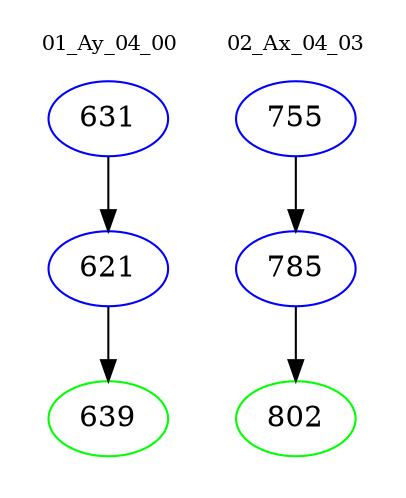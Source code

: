 digraph{
subgraph cluster_0 {
color = white
label = "01_Ay_04_00";
fontsize=10;
T0_631 [label="631", color="blue"]
T0_631 -> T0_621 [color="black"]
T0_621 [label="621", color="blue"]
T0_621 -> T0_639 [color="black"]
T0_639 [label="639", color="green"]
}
subgraph cluster_1 {
color = white
label = "02_Ax_04_03";
fontsize=10;
T1_755 [label="755", color="blue"]
T1_755 -> T1_785 [color="black"]
T1_785 [label="785", color="blue"]
T1_785 -> T1_802 [color="black"]
T1_802 [label="802", color="green"]
}
}

